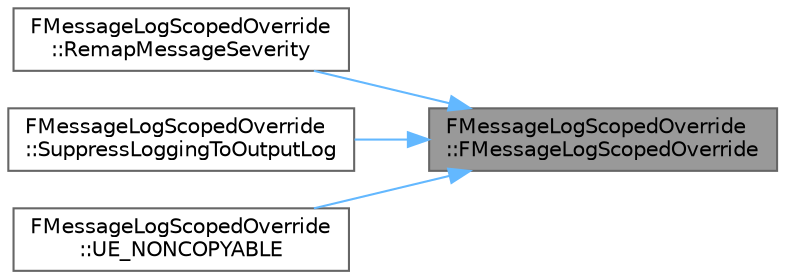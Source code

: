 digraph "FMessageLogScopedOverride::FMessageLogScopedOverride"
{
 // INTERACTIVE_SVG=YES
 // LATEX_PDF_SIZE
  bgcolor="transparent";
  edge [fontname=Helvetica,fontsize=10,labelfontname=Helvetica,labelfontsize=10];
  node [fontname=Helvetica,fontsize=10,shape=box,height=0.2,width=0.4];
  rankdir="RL";
  Node1 [id="Node000001",label="FMessageLogScopedOverride\l::FMessageLogScopedOverride",height=0.2,width=0.4,color="gray40", fillcolor="grey60", style="filled", fontcolor="black",tooltip=" "];
  Node1 -> Node2 [id="edge1_Node000001_Node000002",dir="back",color="steelblue1",style="solid",tooltip=" "];
  Node2 [id="Node000002",label="FMessageLogScopedOverride\l::RemapMessageSeverity",height=0.2,width=0.4,color="grey40", fillcolor="white", style="filled",URL="$d4/da7/classFMessageLogScopedOverride.html#a888b2317bd26457609036589b2b5268d",tooltip="Map category X to category Y when adding messages to this log."];
  Node1 -> Node3 [id="edge2_Node000001_Node000003",dir="back",color="steelblue1",style="solid",tooltip=" "];
  Node3 [id="Node000003",label="FMessageLogScopedOverride\l::SuppressLoggingToOutputLog",height=0.2,width=0.4,color="grey40", fillcolor="white", style="filled",URL="$d4/da7/classFMessageLogScopedOverride.html#a008aff9ddbe52c90edd68af40cc4acc0",tooltip="Should we mirror message log messages to the output log during flush?"];
  Node1 -> Node4 [id="edge3_Node000001_Node000004",dir="back",color="steelblue1",style="solid",tooltip=" "];
  Node4 [id="Node000004",label="FMessageLogScopedOverride\l::UE_NONCOPYABLE",height=0.2,width=0.4,color="grey40", fillcolor="white", style="filled",URL="$d4/da7/classFMessageLogScopedOverride.html#a3471016e199b89fd440c9548b58f416f",tooltip=" "];
}
